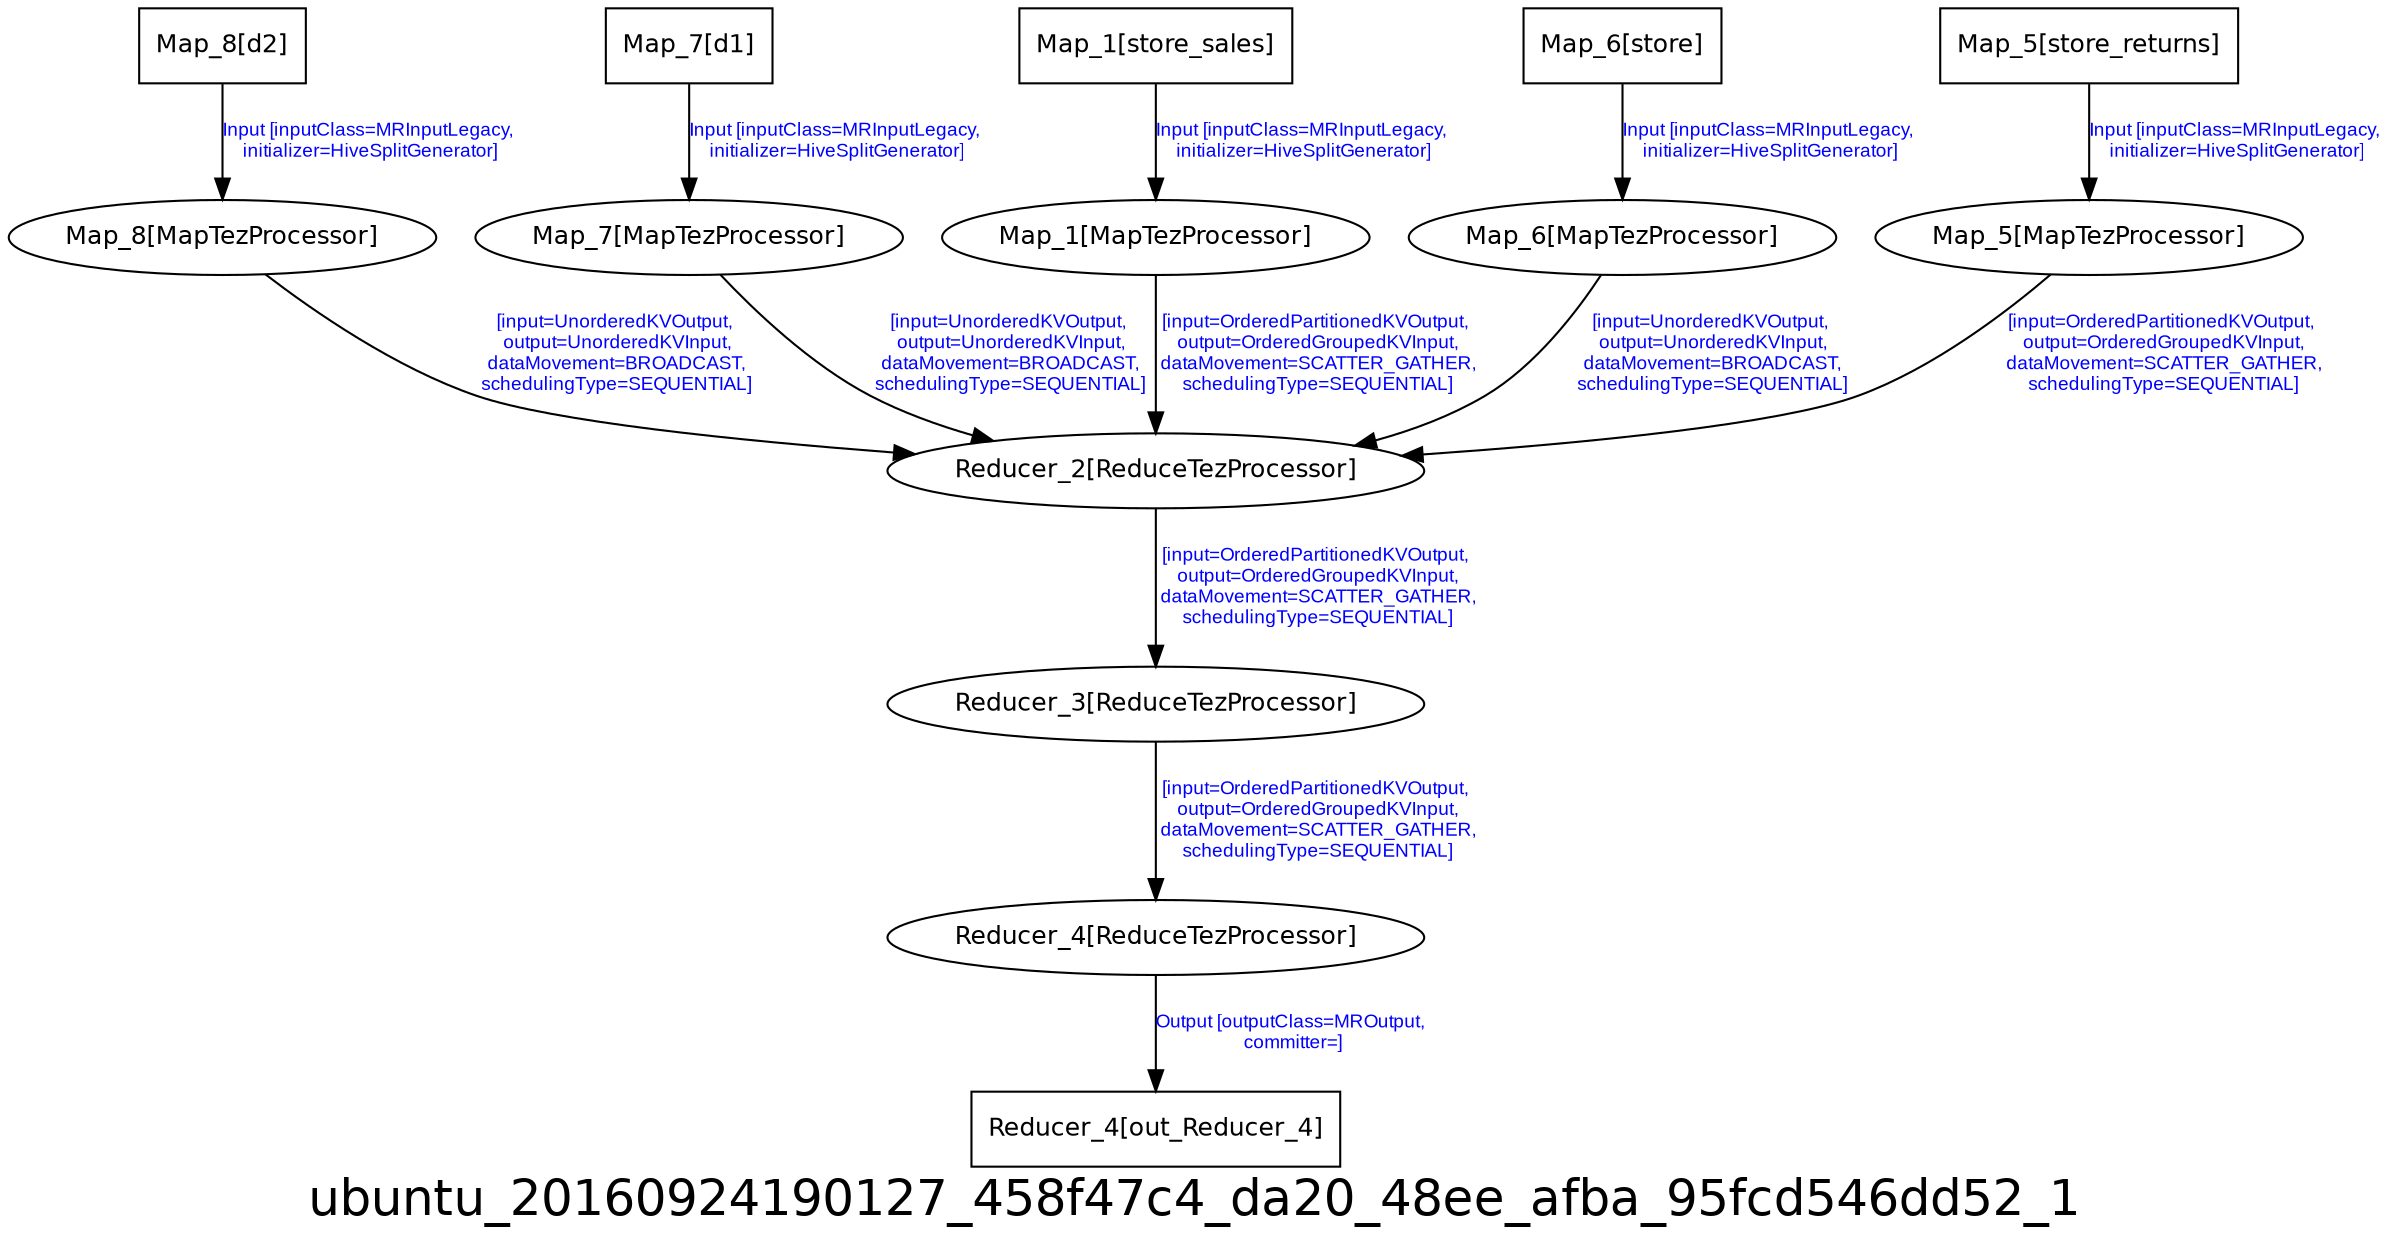 digraph ubuntu_20160924190127_458f47c4_da20_48ee_afba_95fcd546dd52_1 {
graph [ label="ubuntu_20160924190127_458f47c4_da20_48ee_afba_95fcd546dd52_1", fontsize=24, fontname=Helvetica];
node [fontsize=12, fontname=Helvetica];
edge [fontsize=9, fontcolor=blue, fontname=Arial];
"ubuntu_20160924190127_458f47c4_da20_48ee_afba_95fcd546dd52_1.Map_8_d2" [ label = "Map_8[d2]", shape = "box" ];
"ubuntu_20160924190127_458f47c4_da20_48ee_afba_95fcd546dd52_1.Map_8_d2" -> "ubuntu_20160924190127_458f47c4_da20_48ee_afba_95fcd546dd52_1.Map_8" [ label = "Input [inputClass=MRInputLegacy,\n initializer=HiveSplitGenerator]" ];
"ubuntu_20160924190127_458f47c4_da20_48ee_afba_95fcd546dd52_1.Reducer_4" [ label = "Reducer_4[ReduceTezProcessor]" ];
"ubuntu_20160924190127_458f47c4_da20_48ee_afba_95fcd546dd52_1.Reducer_4" -> "ubuntu_20160924190127_458f47c4_da20_48ee_afba_95fcd546dd52_1.Reducer_4_out_Reducer_4" [ label = "Output [outputClass=MROutput,\n committer=]" ];
"ubuntu_20160924190127_458f47c4_da20_48ee_afba_95fcd546dd52_1.Map_7" [ label = "Map_7[MapTezProcessor]" ];
"ubuntu_20160924190127_458f47c4_da20_48ee_afba_95fcd546dd52_1.Map_7" -> "ubuntu_20160924190127_458f47c4_da20_48ee_afba_95fcd546dd52_1.Reducer_2" [ label = "[input=UnorderedKVOutput,\n output=UnorderedKVInput,\n dataMovement=BROADCAST,\n schedulingType=SEQUENTIAL]" ];
"ubuntu_20160924190127_458f47c4_da20_48ee_afba_95fcd546dd52_1.Map_1" [ label = "Map_1[MapTezProcessor]" ];
"ubuntu_20160924190127_458f47c4_da20_48ee_afba_95fcd546dd52_1.Map_1" -> "ubuntu_20160924190127_458f47c4_da20_48ee_afba_95fcd546dd52_1.Reducer_2" [ label = "[input=OrderedPartitionedKVOutput,\n output=OrderedGroupedKVInput,\n dataMovement=SCATTER_GATHER,\n schedulingType=SEQUENTIAL]" ];
"ubuntu_20160924190127_458f47c4_da20_48ee_afba_95fcd546dd52_1.Map_1_store_sales" [ label = "Map_1[store_sales]", shape = "box" ];
"ubuntu_20160924190127_458f47c4_da20_48ee_afba_95fcd546dd52_1.Map_1_store_sales" -> "ubuntu_20160924190127_458f47c4_da20_48ee_afba_95fcd546dd52_1.Map_1" [ label = "Input [inputClass=MRInputLegacy,\n initializer=HiveSplitGenerator]" ];
"ubuntu_20160924190127_458f47c4_da20_48ee_afba_95fcd546dd52_1.Map_6" [ label = "Map_6[MapTezProcessor]" ];
"ubuntu_20160924190127_458f47c4_da20_48ee_afba_95fcd546dd52_1.Map_6" -> "ubuntu_20160924190127_458f47c4_da20_48ee_afba_95fcd546dd52_1.Reducer_2" [ label = "[input=UnorderedKVOutput,\n output=UnorderedKVInput,\n dataMovement=BROADCAST,\n schedulingType=SEQUENTIAL]" ];
"ubuntu_20160924190127_458f47c4_da20_48ee_afba_95fcd546dd52_1.Map_6_store" [ label = "Map_6[store]", shape = "box" ];
"ubuntu_20160924190127_458f47c4_da20_48ee_afba_95fcd546dd52_1.Map_6_store" -> "ubuntu_20160924190127_458f47c4_da20_48ee_afba_95fcd546dd52_1.Map_6" [ label = "Input [inputClass=MRInputLegacy,\n initializer=HiveSplitGenerator]" ];
"ubuntu_20160924190127_458f47c4_da20_48ee_afba_95fcd546dd52_1.Reducer_2" [ label = "Reducer_2[ReduceTezProcessor]" ];
"ubuntu_20160924190127_458f47c4_da20_48ee_afba_95fcd546dd52_1.Reducer_2" -> "ubuntu_20160924190127_458f47c4_da20_48ee_afba_95fcd546dd52_1.Reducer_3" [ label = "[input=OrderedPartitionedKVOutput,\n output=OrderedGroupedKVInput,\n dataMovement=SCATTER_GATHER,\n schedulingType=SEQUENTIAL]" ];
"ubuntu_20160924190127_458f47c4_da20_48ee_afba_95fcd546dd52_1.Reducer_3" [ label = "Reducer_3[ReduceTezProcessor]" ];
"ubuntu_20160924190127_458f47c4_da20_48ee_afba_95fcd546dd52_1.Reducer_3" -> "ubuntu_20160924190127_458f47c4_da20_48ee_afba_95fcd546dd52_1.Reducer_4" [ label = "[input=OrderedPartitionedKVOutput,\n output=OrderedGroupedKVInput,\n dataMovement=SCATTER_GATHER,\n schedulingType=SEQUENTIAL]" ];
"ubuntu_20160924190127_458f47c4_da20_48ee_afba_95fcd546dd52_1.Reducer_4_out_Reducer_4" [ label = "Reducer_4[out_Reducer_4]", shape = "box" ];
"ubuntu_20160924190127_458f47c4_da20_48ee_afba_95fcd546dd52_1.Map_5" [ label = "Map_5[MapTezProcessor]" ];
"ubuntu_20160924190127_458f47c4_da20_48ee_afba_95fcd546dd52_1.Map_5" -> "ubuntu_20160924190127_458f47c4_da20_48ee_afba_95fcd546dd52_1.Reducer_2" [ label = "[input=OrderedPartitionedKVOutput,\n output=OrderedGroupedKVInput,\n dataMovement=SCATTER_GATHER,\n schedulingType=SEQUENTIAL]" ];
"ubuntu_20160924190127_458f47c4_da20_48ee_afba_95fcd546dd52_1.Map_7_d1" [ label = "Map_7[d1]", shape = "box" ];
"ubuntu_20160924190127_458f47c4_da20_48ee_afba_95fcd546dd52_1.Map_7_d1" -> "ubuntu_20160924190127_458f47c4_da20_48ee_afba_95fcd546dd52_1.Map_7" [ label = "Input [inputClass=MRInputLegacy,\n initializer=HiveSplitGenerator]" ];
"ubuntu_20160924190127_458f47c4_da20_48ee_afba_95fcd546dd52_1.Map_5_store_returns" [ label = "Map_5[store_returns]", shape = "box" ];
"ubuntu_20160924190127_458f47c4_da20_48ee_afba_95fcd546dd52_1.Map_5_store_returns" -> "ubuntu_20160924190127_458f47c4_da20_48ee_afba_95fcd546dd52_1.Map_5" [ label = "Input [inputClass=MRInputLegacy,\n initializer=HiveSplitGenerator]" ];
"ubuntu_20160924190127_458f47c4_da20_48ee_afba_95fcd546dd52_1.Map_8" [ label = "Map_8[MapTezProcessor]" ];
"ubuntu_20160924190127_458f47c4_da20_48ee_afba_95fcd546dd52_1.Map_8" -> "ubuntu_20160924190127_458f47c4_da20_48ee_afba_95fcd546dd52_1.Reducer_2" [ label = "[input=UnorderedKVOutput,\n output=UnorderedKVInput,\n dataMovement=BROADCAST,\n schedulingType=SEQUENTIAL]" ];
}
